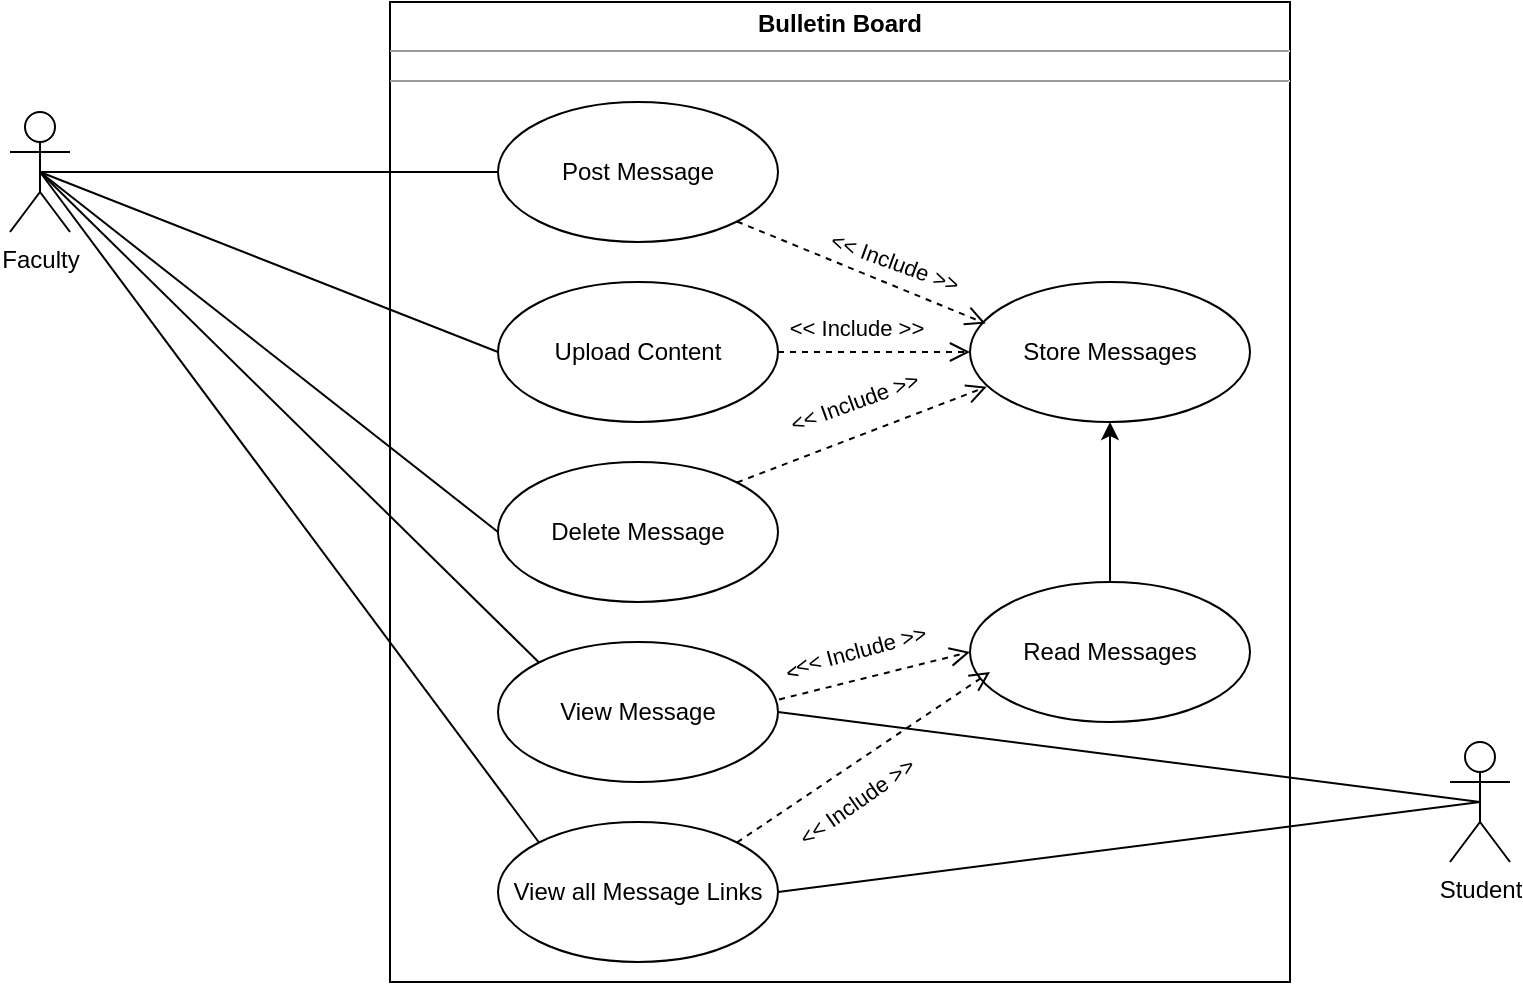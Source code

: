 <mxfile>
    <diagram id="hK1bAc9mpU-AfDvGt_9T" name="Page-1">
        <mxGraphModel dx="423" dy="304" grid="1" gridSize="10" guides="1" tooltips="1" connect="1" arrows="1" fold="1" page="1" pageScale="1" pageWidth="827" pageHeight="1169" math="0" shadow="0">
            <root>
                <mxCell id="0"/>
                <mxCell id="1" parent="0"/>
                <mxCell id="86" style="edgeStyle=none;html=1;exitX=1;exitY=1;exitDx=0;exitDy=0;" parent="1" source="44" edge="1">
                    <mxGeometry relative="1" as="geometry">
                        <mxPoint x="450.333" y="260.167" as="targetPoint"/>
                    </mxGeometry>
                </mxCell>
                <mxCell id="44" value="&lt;p style=&quot;margin:0px;margin-top:4px;text-align:center;&quot;&gt;&lt;b&gt;Bulletin Board&lt;/b&gt;&lt;/p&gt;&lt;hr size=&quot;1&quot;&gt;&lt;div style=&quot;height:2px;&quot;&gt;&lt;/div&gt;&lt;hr size=&quot;1&quot;&gt;&lt;div style=&quot;height:2px;&quot;&gt;&lt;/div&gt;" style="verticalAlign=top;align=left;overflow=fill;fontSize=12;fontFamily=Helvetica;html=1;" parent="1" vertex="1">
                    <mxGeometry x="220" y="10" width="450" height="490" as="geometry"/>
                </mxCell>
                <mxCell id="94" value="" style="html=1;entryX=0;entryY=0.5;entryDx=0;entryDy=0;movable=1;resizable=1;rotatable=1;deletable=1;editable=1;connectable=1;endArrow=none;endFill=0;exitX=0.5;exitY=0.5;exitDx=0;exitDy=0;exitPerimeter=0;" parent="1" source="47" target="83" edge="1">
                    <mxGeometry relative="1" as="geometry"/>
                </mxCell>
                <object label="Faculty" Lecturer="" id="47">
                    <mxCell style="shape=umlActor;verticalLabelPosition=bottom;verticalAlign=top;html=1;" parent="1" vertex="1">
                        <mxGeometry x="30" y="65" width="30" height="60" as="geometry"/>
                    </mxCell>
                </object>
                <mxCell id="83" value="Post Message" style="ellipse;whiteSpace=wrap;html=1;" parent="1" vertex="1">
                    <mxGeometry x="274" y="60" width="140" height="70" as="geometry"/>
                </mxCell>
                <mxCell id="84" value="View Message" style="ellipse;whiteSpace=wrap;html=1;" parent="1" vertex="1">
                    <mxGeometry x="274" y="330" width="140" height="70" as="geometry"/>
                </mxCell>
                <mxCell id="85" value="Student" style="shape=umlActor;verticalLabelPosition=bottom;verticalAlign=top;html=1;" parent="1" vertex="1">
                    <mxGeometry x="750" y="380" width="30" height="60" as="geometry"/>
                </mxCell>
                <mxCell id="87" value="View all Message Links" style="ellipse;whiteSpace=wrap;html=1;" parent="1" vertex="1">
                    <mxGeometry x="274" y="420" width="140" height="70" as="geometry"/>
                </mxCell>
                <mxCell id="95" value="" style="html=1;movable=1;resizable=1;rotatable=1;deletable=1;editable=1;connectable=1;endArrow=none;endFill=0;exitX=0.5;exitY=0.5;exitDx=0;exitDy=0;exitPerimeter=0;entryX=1;entryY=0.5;entryDx=0;entryDy=0;" parent="1" source="85" target="84" edge="1">
                    <mxGeometry relative="1" as="geometry">
                        <mxPoint x="70" y="190" as="sourcePoint"/>
                        <mxPoint x="210" y="205" as="targetPoint"/>
                    </mxGeometry>
                </mxCell>
                <mxCell id="96" value="" style="html=1;movable=1;resizable=1;rotatable=1;deletable=1;editable=1;connectable=1;endArrow=none;endFill=0;entryX=0;entryY=0;entryDx=0;entryDy=0;exitX=0.5;exitY=0.5;exitDx=0;exitDy=0;exitPerimeter=0;" parent="1" source="47" target="84" edge="1">
                    <mxGeometry relative="1" as="geometry">
                        <mxPoint x="70" y="90" as="sourcePoint"/>
                        <mxPoint x="220" y="115" as="targetPoint"/>
                    </mxGeometry>
                </mxCell>
                <mxCell id="97" value="" style="html=1;movable=1;resizable=1;rotatable=1;deletable=1;editable=1;connectable=1;endArrow=none;endFill=0;entryX=0;entryY=0;entryDx=0;entryDy=0;exitX=0.5;exitY=0.5;exitDx=0;exitDy=0;exitPerimeter=0;" parent="1" source="47" target="87" edge="1">
                    <mxGeometry relative="1" as="geometry">
                        <mxPoint x="60" y="80" as="sourcePoint"/>
                        <mxPoint x="240.503" y="190.251" as="targetPoint"/>
                    </mxGeometry>
                </mxCell>
                <mxCell id="98" value="" style="html=1;movable=1;resizable=1;rotatable=1;deletable=1;editable=1;connectable=1;endArrow=none;endFill=0;exitX=0.5;exitY=0.5;exitDx=0;exitDy=0;exitPerimeter=0;entryX=1;entryY=0.5;entryDx=0;entryDy=0;" parent="1" source="85" target="87" edge="1">
                    <mxGeometry relative="1" as="geometry">
                        <mxPoint x="65.0" y="200" as="sourcePoint"/>
                        <mxPoint x="220" y="215" as="targetPoint"/>
                    </mxGeometry>
                </mxCell>
                <mxCell id="99" value="Delete Message" style="ellipse;whiteSpace=wrap;html=1;" parent="1" vertex="1">
                    <mxGeometry x="274" y="240" width="140" height="70" as="geometry"/>
                </mxCell>
                <mxCell id="100" value="Upload Content" style="ellipse;whiteSpace=wrap;html=1;" parent="1" vertex="1">
                    <mxGeometry x="274" y="150" width="140" height="70" as="geometry"/>
                </mxCell>
                <mxCell id="102" value="" style="html=1;entryX=0;entryY=0.5;entryDx=0;entryDy=0;movable=1;resizable=1;rotatable=1;deletable=1;editable=1;connectable=1;endArrow=none;endFill=0;exitX=0.5;exitY=0.5;exitDx=0;exitDy=0;exitPerimeter=0;" parent="1" source="47" target="99" edge="1">
                    <mxGeometry relative="1" as="geometry">
                        <mxPoint x="10" y="80" as="sourcePoint"/>
                        <mxPoint x="270" y="105" as="targetPoint"/>
                    </mxGeometry>
                </mxCell>
                <mxCell id="103" value="" style="html=1;entryX=0;entryY=0.5;entryDx=0;entryDy=0;movable=1;resizable=1;rotatable=1;deletable=1;editable=1;connectable=1;endArrow=none;endFill=0;exitX=0.5;exitY=0.5;exitDx=0;exitDy=0;exitPerimeter=0;" parent="1" source="47" target="100" edge="1">
                    <mxGeometry relative="1" as="geometry">
                        <mxPoint x="65" y="90" as="sourcePoint"/>
                        <mxPoint x="270" y="105" as="targetPoint"/>
                    </mxGeometry>
                </mxCell>
                <mxCell id="104" value="Store Messages" style="ellipse;whiteSpace=wrap;html=1;" parent="1" vertex="1">
                    <mxGeometry x="510" y="150" width="140" height="70" as="geometry"/>
                </mxCell>
                <mxCell id="112" value="&amp;lt;&amp;lt; include &amp;gt;&amp;gt;" style="text;html=1;align=center;rotation=-15;" parent="1" vertex="1">
                    <mxGeometry x="360" y="322.5" width="184" height="25" as="geometry"/>
                </mxCell>
                <mxCell id="114" value="" style="edgeStyle=none;html=1;" parent="1" source="113" target="104" edge="1">
                    <mxGeometry relative="1" as="geometry"/>
                </mxCell>
                <mxCell id="113" value="Read Messages" style="ellipse;whiteSpace=wrap;html=1;" parent="1" vertex="1">
                    <mxGeometry x="510" y="300" width="140" height="70" as="geometry"/>
                </mxCell>
                <mxCell id="117" value="" style="endArrow=open;startArrow=none;endFill=0;startFill=0;endSize=8;html=1;verticalAlign=bottom;dashed=1;labelBackgroundColor=none;exitX=1;exitY=1;exitDx=0;exitDy=0;entryX=0.056;entryY=0.297;entryDx=0;entryDy=0;entryPerimeter=0;" edge="1" parent="1" source="83" target="104">
                    <mxGeometry x="0.048" y="8" width="160" relative="1" as="geometry">
                        <mxPoint x="330" y="380" as="sourcePoint"/>
                        <mxPoint x="490" y="380" as="targetPoint"/>
                        <mxPoint as="offset"/>
                    </mxGeometry>
                </mxCell>
                <mxCell id="120" value="&amp;lt;&amp;lt; Include &amp;gt;&amp;gt;" style="edgeLabel;html=1;align=center;verticalAlign=middle;resizable=0;points=[];rotation=20;" vertex="1" connectable="0" parent="117">
                    <mxGeometry x="0.259" y="1" relative="1" as="geometry">
                        <mxPoint y="-11" as="offset"/>
                    </mxGeometry>
                </mxCell>
                <mxCell id="121" value="" style="endArrow=open;startArrow=none;endFill=0;startFill=0;endSize=8;html=1;verticalAlign=bottom;dashed=1;labelBackgroundColor=none;exitX=1;exitY=0.5;exitDx=0;exitDy=0;" edge="1" parent="1" source="100">
                    <mxGeometry x="0.048" y="8" width="160" relative="1" as="geometry">
                        <mxPoint x="403.595" y="129.7" as="sourcePoint"/>
                        <mxPoint x="510" y="185" as="targetPoint"/>
                        <mxPoint as="offset"/>
                    </mxGeometry>
                </mxCell>
                <mxCell id="122" value="&amp;lt;&amp;lt; Include &amp;gt;&amp;gt;" style="edgeLabel;html=1;align=center;verticalAlign=middle;resizable=0;points=[];rotation=0;" vertex="1" connectable="0" parent="121">
                    <mxGeometry x="0.259" y="1" relative="1" as="geometry">
                        <mxPoint x="-22" y="-11" as="offset"/>
                    </mxGeometry>
                </mxCell>
                <mxCell id="123" value="" style="endArrow=open;startArrow=none;endFill=0;startFill=0;endSize=8;html=1;verticalAlign=bottom;dashed=1;labelBackgroundColor=none;exitX=1;exitY=0;exitDx=0;exitDy=0;entryX=0.06;entryY=0.748;entryDx=0;entryDy=0;entryPerimeter=0;" edge="1" parent="1" source="99" target="104">
                    <mxGeometry x="0.048" y="8" width="160" relative="1" as="geometry">
                        <mxPoint x="424.0" y="195" as="sourcePoint"/>
                        <mxPoint x="520" y="195" as="targetPoint"/>
                        <mxPoint as="offset"/>
                    </mxGeometry>
                </mxCell>
                <mxCell id="124" value="&amp;lt;&amp;lt; Include &amp;gt;&amp;gt;" style="edgeLabel;html=1;align=center;verticalAlign=middle;resizable=0;points=[];rotation=-20;" vertex="1" connectable="0" parent="123">
                    <mxGeometry x="0.259" y="1" relative="1" as="geometry">
                        <mxPoint x="-20" y="-9" as="offset"/>
                    </mxGeometry>
                </mxCell>
                <mxCell id="127" value="" style="endArrow=open;startArrow=none;endFill=0;startFill=0;endSize=8;html=1;verticalAlign=bottom;dashed=1;labelBackgroundColor=none;entryX=0;entryY=0.5;entryDx=0;entryDy=0;exitX=0.27;exitY=1.029;exitDx=0;exitDy=0;exitPerimeter=0;" edge="1" parent="1" source="112" target="113">
                    <mxGeometry x="0.048" y="8" width="160" relative="1" as="geometry">
                        <mxPoint x="410" y="360" as="sourcePoint"/>
                        <mxPoint x="528.4" y="212.36" as="targetPoint"/>
                        <mxPoint as="offset"/>
                    </mxGeometry>
                </mxCell>
                <mxCell id="128" value="&amp;lt;&amp;lt; Include &amp;gt;&amp;gt;" style="edgeLabel;html=1;align=center;verticalAlign=middle;resizable=0;points=[];rotation=-15;" vertex="1" connectable="0" parent="127">
                    <mxGeometry x="0.259" y="1" relative="1" as="geometry">
                        <mxPoint x="-20" y="-9" as="offset"/>
                    </mxGeometry>
                </mxCell>
                <mxCell id="129" value="" style="endArrow=open;startArrow=none;endFill=0;startFill=0;endSize=8;html=1;verticalAlign=bottom;dashed=1;labelBackgroundColor=none;entryX=0;entryY=0.5;entryDx=0;entryDy=0;exitX=1;exitY=0;exitDx=0;exitDy=0;" edge="1" parent="1" source="87">
                    <mxGeometry x="0.048" y="8" width="160" relative="1" as="geometry">
                        <mxPoint x="424.545" y="368.728" as="sourcePoint"/>
                        <mxPoint x="520" y="345" as="targetPoint"/>
                        <mxPoint as="offset"/>
                    </mxGeometry>
                </mxCell>
                <mxCell id="130" value="&amp;lt;&amp;lt; Include &amp;gt;&amp;gt;" style="edgeLabel;html=1;align=center;verticalAlign=middle;resizable=0;points=[];rotation=-35;" vertex="1" connectable="0" parent="129">
                    <mxGeometry x="0.259" y="1" relative="1" as="geometry">
                        <mxPoint x="-20" y="34" as="offset"/>
                    </mxGeometry>
                </mxCell>
            </root>
        </mxGraphModel>
    </diagram>
</mxfile>